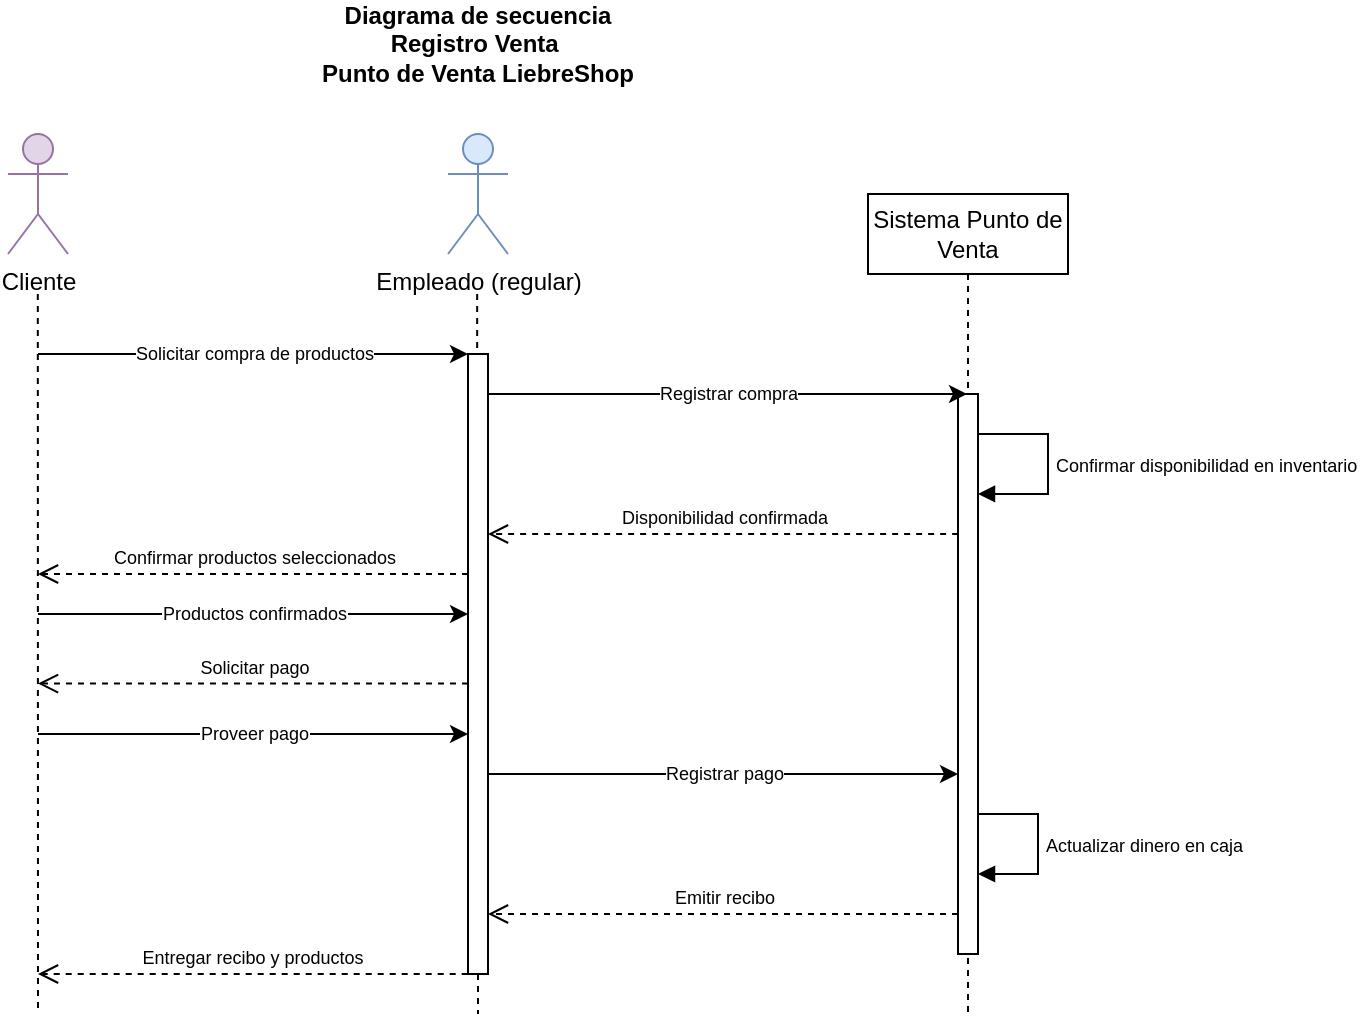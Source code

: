 <mxfile version="24.7.14">
  <diagram name="Página-1" id="ay0VAJm1djosBD3MG4BH">
    <mxGraphModel dx="1393" dy="755" grid="1" gridSize="10" guides="1" tooltips="1" connect="1" arrows="1" fold="1" page="1" pageScale="1" pageWidth="1920" pageHeight="1200" math="0" shadow="0">
      <root>
        <mxCell id="0" />
        <mxCell id="1" parent="0" />
        <mxCell id="SDecnhV5SKz6DMY33ON5-1" value="Empleado (regular)" style="shape=umlActor;verticalLabelPosition=bottom;verticalAlign=top;html=1;fillColor=#dae8fc;strokeColor=#6c8ebf;" vertex="1" parent="1">
          <mxGeometry x="390" y="170" width="30" height="60" as="geometry" />
        </mxCell>
        <mxCell id="SDecnhV5SKz6DMY33ON5-5" value="Cliente" style="shape=umlActor;verticalLabelPosition=bottom;verticalAlign=top;html=1;fillColor=#e1d5e7;strokeColor=#9673a6;" vertex="1" parent="1">
          <mxGeometry x="170" y="170" width="30" height="60" as="geometry" />
        </mxCell>
        <mxCell id="SDecnhV5SKz6DMY33ON5-9" value="Sistema Punto de Venta" style="shape=umlLifeline;perimeter=lifelinePerimeter;whiteSpace=wrap;html=1;container=1;dropTarget=0;collapsible=0;recursiveResize=0;outlineConnect=0;portConstraint=eastwest;newEdgeStyle={&quot;curved&quot;:0,&quot;rounded&quot;:0};" vertex="1" parent="1">
          <mxGeometry x="600" y="200" width="100" height="410" as="geometry" />
        </mxCell>
        <mxCell id="SDecnhV5SKz6DMY33ON5-18" value="" style="html=1;points=[[0,0,0,0,5],[0,1,0,0,-5],[1,0,0,0,5],[1,1,0,0,-5]];perimeter=orthogonalPerimeter;outlineConnect=0;targetShapes=umlLifeline;portConstraint=eastwest;newEdgeStyle={&quot;curved&quot;:0,&quot;rounded&quot;:0};" vertex="1" parent="SDecnhV5SKz6DMY33ON5-9">
          <mxGeometry x="45" y="100" width="10" height="280" as="geometry" />
        </mxCell>
        <mxCell id="SDecnhV5SKz6DMY33ON5-24" value="&lt;font style=&quot;font-size: 9px;&quot;&gt;Confirmar disponibilidad en inventario&lt;/font&gt;" style="html=1;align=left;spacingLeft=2;endArrow=block;rounded=0;edgeStyle=orthogonalEdgeStyle;curved=0;rounded=0;" edge="1" parent="SDecnhV5SKz6DMY33ON5-9">
          <mxGeometry relative="1" as="geometry">
            <mxPoint x="55" y="119.998" as="sourcePoint" />
            <Array as="points">
              <mxPoint x="90" y="119.99" />
              <mxPoint x="90" y="149.99" />
            </Array>
            <mxPoint x="55" y="149.99" as="targetPoint" />
          </mxGeometry>
        </mxCell>
        <mxCell id="SDecnhV5SKz6DMY33ON5-26" value="&lt;font style=&quot;font-size: 9px;&quot;&gt;Actualizar dinero en caja&lt;/font&gt;" style="html=1;align=left;spacingLeft=2;endArrow=block;rounded=0;edgeStyle=orthogonalEdgeStyle;curved=0;rounded=0;" edge="1" parent="SDecnhV5SKz6DMY33ON5-9" source="SDecnhV5SKz6DMY33ON5-18" target="SDecnhV5SKz6DMY33ON5-18">
          <mxGeometry relative="1" as="geometry">
            <mxPoint x="60" y="310" as="sourcePoint" />
            <Array as="points">
              <mxPoint x="85" y="310" />
              <mxPoint x="85" y="340" />
            </Array>
            <mxPoint x="60" y="340" as="targetPoint" />
          </mxGeometry>
        </mxCell>
        <mxCell id="SDecnhV5SKz6DMY33ON5-10" value="" style="endArrow=none;dashed=1;html=1;rounded=0;" edge="1" parent="1">
          <mxGeometry width="50" height="50" relative="1" as="geometry">
            <mxPoint x="184.9" y="250" as="sourcePoint" />
            <mxPoint x="185" y="610" as="targetPoint" />
          </mxGeometry>
        </mxCell>
        <mxCell id="SDecnhV5SKz6DMY33ON5-11" value="" style="endArrow=none;dashed=1;html=1;rounded=0;" edge="1" parent="1" source="SDecnhV5SKz6DMY33ON5-14">
          <mxGeometry width="50" height="50" relative="1" as="geometry">
            <mxPoint x="404.58" y="250" as="sourcePoint" />
            <mxPoint x="405" y="610" as="targetPoint" />
          </mxGeometry>
        </mxCell>
        <mxCell id="SDecnhV5SKz6DMY33ON5-12" value="" style="endArrow=classic;html=1;rounded=0;" edge="1" parent="1" target="SDecnhV5SKz6DMY33ON5-14">
          <mxGeometry relative="1" as="geometry">
            <mxPoint x="185" y="280" as="sourcePoint" />
            <mxPoint x="400" y="280" as="targetPoint" />
          </mxGeometry>
        </mxCell>
        <mxCell id="SDecnhV5SKz6DMY33ON5-13" value="Solicitar compra de productos" style="edgeLabel;resizable=0;html=1;;align=center;verticalAlign=middle;fontSize=9;" connectable="0" vertex="1" parent="SDecnhV5SKz6DMY33ON5-12">
          <mxGeometry relative="1" as="geometry" />
        </mxCell>
        <mxCell id="SDecnhV5SKz6DMY33ON5-15" value="" style="endArrow=none;dashed=1;html=1;rounded=0;" edge="1" parent="1" target="SDecnhV5SKz6DMY33ON5-14">
          <mxGeometry width="50" height="50" relative="1" as="geometry">
            <mxPoint x="404.58" y="250" as="sourcePoint" />
            <mxPoint x="404.68" y="680" as="targetPoint" />
          </mxGeometry>
        </mxCell>
        <mxCell id="SDecnhV5SKz6DMY33ON5-14" value="" style="html=1;points=[[0,0,0,0,5],[0,1,0,0,-5],[1,0,0,0,5],[1,1,0,0,-5]];perimeter=orthogonalPerimeter;outlineConnect=0;targetShapes=umlLifeline;portConstraint=eastwest;newEdgeStyle={&quot;curved&quot;:0,&quot;rounded&quot;:0};" vertex="1" parent="1">
          <mxGeometry x="400" y="280" width="10" height="310" as="geometry" />
        </mxCell>
        <mxCell id="SDecnhV5SKz6DMY33ON5-16" value="" style="endArrow=classic;html=1;rounded=0;" edge="1" parent="1" target="SDecnhV5SKz6DMY33ON5-9">
          <mxGeometry relative="1" as="geometry">
            <mxPoint x="410" y="300" as="sourcePoint" />
            <mxPoint x="630" y="300" as="targetPoint" />
          </mxGeometry>
        </mxCell>
        <mxCell id="SDecnhV5SKz6DMY33ON5-17" value="Registrar compra" style="edgeLabel;resizable=0;html=1;;align=center;verticalAlign=middle;fontSize=9;" connectable="0" vertex="1" parent="SDecnhV5SKz6DMY33ON5-16">
          <mxGeometry relative="1" as="geometry" />
        </mxCell>
        <mxCell id="SDecnhV5SKz6DMY33ON5-25" value="&lt;font style=&quot;font-size: 9px;&quot;&gt;Confirmar productos seleccionados&lt;/font&gt;" style="html=1;verticalAlign=bottom;endArrow=open;dashed=1;endSize=8;curved=0;rounded=0;" edge="1" parent="1">
          <mxGeometry relative="1" as="geometry">
            <mxPoint x="400" y="390" as="sourcePoint" />
            <mxPoint x="185" y="390" as="targetPoint" />
          </mxGeometry>
        </mxCell>
        <mxCell id="SDecnhV5SKz6DMY33ON5-27" value="&lt;font style=&quot;font-size: 9px;&quot;&gt;Disponibilidad confirmada&lt;/font&gt;" style="html=1;verticalAlign=bottom;endArrow=open;dashed=1;endSize=8;curved=0;rounded=0;entryX=0.994;entryY=0.604;entryDx=0;entryDy=0;entryPerimeter=0;" edge="1" parent="1">
          <mxGeometry x="-0.0" relative="1" as="geometry">
            <mxPoint x="645.06" y="370" as="sourcePoint" />
            <mxPoint x="410.0" y="370" as="targetPoint" />
            <mxPoint as="offset" />
          </mxGeometry>
        </mxCell>
        <mxCell id="SDecnhV5SKz6DMY33ON5-28" value="" style="endArrow=classic;html=1;rounded=0;" edge="1" parent="1">
          <mxGeometry relative="1" as="geometry">
            <mxPoint x="185" y="410" as="sourcePoint" />
            <mxPoint x="400" y="410" as="targetPoint" />
          </mxGeometry>
        </mxCell>
        <mxCell id="SDecnhV5SKz6DMY33ON5-29" value="Productos confirmados" style="edgeLabel;resizable=0;html=1;;align=center;verticalAlign=middle;fontSize=9;" connectable="0" vertex="1" parent="SDecnhV5SKz6DMY33ON5-28">
          <mxGeometry relative="1" as="geometry" />
        </mxCell>
        <mxCell id="SDecnhV5SKz6DMY33ON5-30" value="&lt;font style=&quot;font-size: 9px;&quot;&gt;Solicitar pago&lt;/font&gt;" style="html=1;verticalAlign=bottom;endArrow=open;dashed=1;endSize=8;curved=0;rounded=0;" edge="1" parent="1">
          <mxGeometry relative="1" as="geometry">
            <mxPoint x="400" y="444.76" as="sourcePoint" />
            <mxPoint x="185" y="444.76" as="targetPoint" />
          </mxGeometry>
        </mxCell>
        <mxCell id="SDecnhV5SKz6DMY33ON5-31" value="" style="endArrow=classic;html=1;rounded=0;" edge="1" parent="1">
          <mxGeometry relative="1" as="geometry">
            <mxPoint x="185" y="470" as="sourcePoint" />
            <mxPoint x="400" y="470" as="targetPoint" />
          </mxGeometry>
        </mxCell>
        <mxCell id="SDecnhV5SKz6DMY33ON5-32" value="Proveer pago" style="edgeLabel;resizable=0;html=1;;align=center;verticalAlign=middle;fontSize=9;" connectable="0" vertex="1" parent="SDecnhV5SKz6DMY33ON5-31">
          <mxGeometry relative="1" as="geometry" />
        </mxCell>
        <mxCell id="SDecnhV5SKz6DMY33ON5-33" value="" style="endArrow=classic;html=1;rounded=0;" edge="1" parent="1" target="SDecnhV5SKz6DMY33ON5-18">
          <mxGeometry relative="1" as="geometry">
            <mxPoint x="410" y="490" as="sourcePoint" />
            <mxPoint x="640" y="490" as="targetPoint" />
          </mxGeometry>
        </mxCell>
        <mxCell id="SDecnhV5SKz6DMY33ON5-34" value="Registrar pago" style="edgeLabel;resizable=0;html=1;;align=center;verticalAlign=middle;fontSize=9;" connectable="0" vertex="1" parent="SDecnhV5SKz6DMY33ON5-33">
          <mxGeometry relative="1" as="geometry" />
        </mxCell>
        <mxCell id="SDecnhV5SKz6DMY33ON5-36" value="&lt;font style=&quot;font-size: 9px;&quot;&gt;Emitir recibo&lt;/font&gt;" style="html=1;verticalAlign=bottom;endArrow=open;dashed=1;endSize=8;curved=0;rounded=0;" edge="1" parent="1" target="SDecnhV5SKz6DMY33ON5-14">
          <mxGeometry relative="1" as="geometry">
            <mxPoint x="645" y="560" as="sourcePoint" />
            <mxPoint x="430" y="560" as="targetPoint" />
          </mxGeometry>
        </mxCell>
        <mxCell id="SDecnhV5SKz6DMY33ON5-37" value="&lt;font style=&quot;font-size: 9px;&quot;&gt;Entregar recibo y productos&lt;/font&gt;" style="html=1;verticalAlign=bottom;endArrow=open;dashed=1;endSize=8;curved=0;rounded=0;exitX=-0.015;exitY=1;exitDx=0;exitDy=0;exitPerimeter=0;" edge="1" parent="1" source="SDecnhV5SKz6DMY33ON5-14">
          <mxGeometry relative="1" as="geometry">
            <mxPoint x="400" y="580" as="sourcePoint" />
            <mxPoint x="185" y="590" as="targetPoint" />
          </mxGeometry>
        </mxCell>
        <mxCell id="SDecnhV5SKz6DMY33ON5-38" value="Diagrama de secuencia Registro Venta&amp;nbsp;&lt;div&gt;Punto de Venta LiebreShop&lt;/div&gt;" style="text;html=1;align=center;verticalAlign=middle;whiteSpace=wrap;rounded=0;fontStyle=1" vertex="1" parent="1">
          <mxGeometry x="320" y="110" width="170" height="30" as="geometry" />
        </mxCell>
      </root>
    </mxGraphModel>
  </diagram>
</mxfile>
